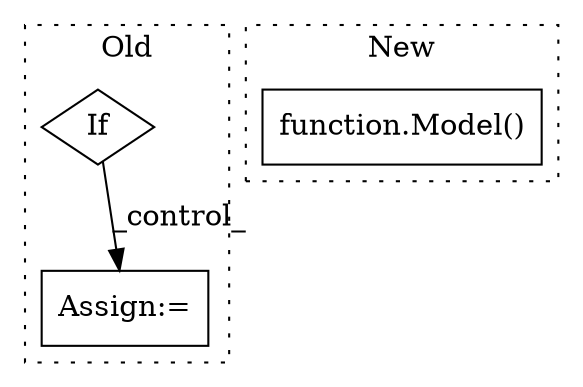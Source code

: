 digraph G {
subgraph cluster0 {
1 [label="If" a="96" s="9421" l="3" shape="diamond"];
3 [label="Assign:=" a="68" s="9464" l="3" shape="box"];
label = "Old";
style="dotted";
}
subgraph cluster1 {
2 [label="function.Model()" a="75" s="9414,9425" l="6,31" shape="box"];
label = "New";
style="dotted";
}
1 -> 3 [label="_control_"];
}